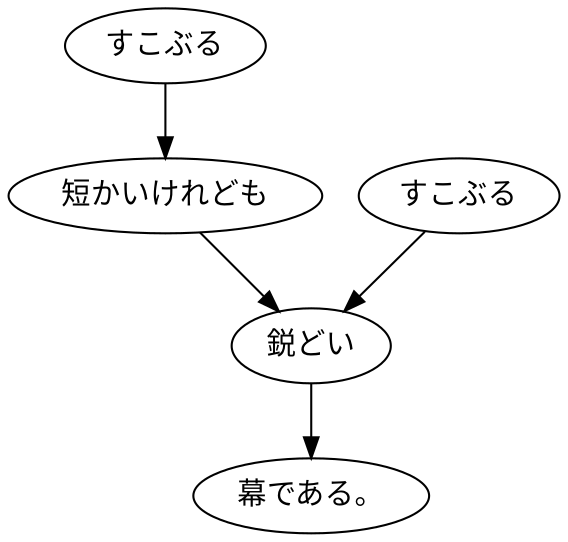 digraph graph2464 {
	node0 [label="すこぶる"];
	node1 [label="短かいけれども"];
	node2 [label="すこぶる"];
	node3 [label="鋭どい"];
	node4 [label="幕である。"];
	node0 -> node1;
	node1 -> node3;
	node2 -> node3;
	node3 -> node4;
}
